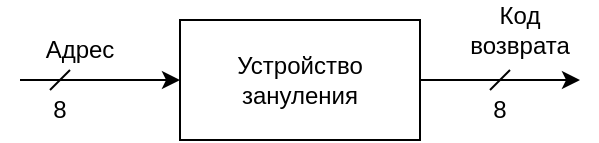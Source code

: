 <mxfile version="15.8.4" type="device" pages="7"><diagram id="CQ7lxzzrIQH8Kb1xWuJo" name="Page-1"><mxGraphModel dx="395" dy="217" grid="1" gridSize="10" guides="1" tooltips="1" connect="1" arrows="1" fold="1" page="1" pageScale="1" pageWidth="827" pageHeight="1169" math="0" shadow="0"><root><mxCell id="0"/><mxCell id="1" parent="0"/><mxCell id="DUOaz0lZSgxdNAwad3Yw-46" value="" style="endArrow=none;html=1;rounded=0;" edge="1" parent="1"><mxGeometry width="50" height="50" relative="1" as="geometry"><mxPoint x="105" y="95" as="sourcePoint"/><mxPoint x="115" y="85" as="targetPoint"/></mxGeometry></mxCell><mxCell id="DUOaz0lZSgxdNAwad3Yw-47" value="&lt;div&gt;Устройство&lt;/div&gt;&lt;div&gt;зануления&lt;br&gt;&lt;/div&gt;" style="rounded=0;whiteSpace=wrap;html=1;" vertex="1" parent="1"><mxGeometry x="170" y="60" width="120" height="60" as="geometry"/></mxCell><mxCell id="DUOaz0lZSgxdNAwad3Yw-48" value="" style="endArrow=classic;html=1;rounded=0;" edge="1" parent="1" target="DUOaz0lZSgxdNAwad3Yw-47"><mxGeometry width="50" height="50" relative="1" as="geometry"><mxPoint x="90" y="90" as="sourcePoint"/><mxPoint x="330" y="265" as="targetPoint"/></mxGeometry></mxCell><mxCell id="DUOaz0lZSgxdNAwad3Yw-49" value="Адрес" style="text;html=1;strokeColor=none;fillColor=none;align=center;verticalAlign=middle;whiteSpace=wrap;rounded=0;" vertex="1" parent="1"><mxGeometry x="90" y="60" width="60" height="30" as="geometry"/></mxCell><mxCell id="DUOaz0lZSgxdNAwad3Yw-50" value="" style="endArrow=classic;html=1;rounded=0;" edge="1" parent="1" source="DUOaz0lZSgxdNAwad3Yw-47"><mxGeometry width="50" height="50" relative="1" as="geometry"><mxPoint x="100" y="100" as="sourcePoint"/><mxPoint x="370" y="90" as="targetPoint"/></mxGeometry></mxCell><mxCell id="DUOaz0lZSgxdNAwad3Yw-51" value="Код возврата" style="text;html=1;strokeColor=none;fillColor=none;align=center;verticalAlign=middle;whiteSpace=wrap;rounded=0;" vertex="1" parent="1"><mxGeometry x="310" y="50" width="60" height="30" as="geometry"/></mxCell><mxCell id="DUOaz0lZSgxdNAwad3Yw-52" value="8" style="text;html=1;strokeColor=none;fillColor=none;align=center;verticalAlign=middle;whiteSpace=wrap;rounded=0;" vertex="1" parent="1"><mxGeometry x="80" y="90" width="60" height="30" as="geometry"/></mxCell><mxCell id="DUOaz0lZSgxdNAwad3Yw-53" value="8" style="text;html=1;strokeColor=none;fillColor=none;align=center;verticalAlign=middle;whiteSpace=wrap;rounded=0;" vertex="1" parent="1"><mxGeometry x="300" y="90" width="60" height="30" as="geometry"/></mxCell><mxCell id="DUOaz0lZSgxdNAwad3Yw-55" value="" style="endArrow=none;html=1;rounded=0;" edge="1" parent="1"><mxGeometry width="50" height="50" relative="1" as="geometry"><mxPoint x="325" y="95" as="sourcePoint"/><mxPoint x="335" y="85" as="targetPoint"/></mxGeometry></mxCell></root></mxGraphModel></diagram><diagram name="Page-2" id="KDxPiF8kJfuS6aR-FEz6"><mxGraphModel dx="1038" dy="571" grid="0" gridSize="10" guides="1" tooltips="1" connect="1" arrows="1" fold="1" page="0" pageScale="1" pageWidth="827" pageHeight="1169" math="0" shadow="0"><root><mxCell id="OkA-YcV-AUq1NFQNP1qu-0"/><mxCell id="OkA-YcV-AUq1NFQNP1qu-1" parent="OkA-YcV-AUq1NFQNP1qu-0"/><mxCell id="SLNT3M5UzVU8fV_Iu7f9-0" value="A" style="rounded=0;whiteSpace=wrap;html=1;" parent="OkA-YcV-AUq1NFQNP1qu-1" vertex="1"><mxGeometry x="220" y="210" width="140" height="40" as="geometry"/></mxCell><mxCell id="SLNT3M5UzVU8fV_Iu7f9-1" value="B" style="rounded=0;whiteSpace=wrap;html=1;" parent="OkA-YcV-AUq1NFQNP1qu-1" vertex="1"><mxGeometry x="450" y="210" width="140" height="40" as="geometry"/></mxCell><mxCell id="SLNT3M5UzVU8fV_Iu7f9-2" value="Регистр А (множимое)" style="text;html=1;align=center;verticalAlign=middle;resizable=0;points=[];autosize=1;strokeColor=none;fillColor=none;" parent="OkA-YcV-AUq1NFQNP1qu-1" vertex="1"><mxGeometry x="226" y="183" width="134" height="18" as="geometry"/></mxCell><mxCell id="SLNT3M5UzVU8fV_Iu7f9-4" value="Регистр В (множитель)" style="text;html=1;align=center;verticalAlign=middle;resizable=0;points=[];autosize=1;strokeColor=none;fillColor=none;" parent="OkA-YcV-AUq1NFQNP1qu-1" vertex="1"><mxGeometry x="451.5" y="179" width="137" height="18" as="geometry"/></mxCell><mxCell id="SLNT3M5UzVU8fV_Iu7f9-5" value="Блок обработки" style="rounded=0;whiteSpace=wrap;html=1;" parent="OkA-YcV-AUq1NFQNP1qu-1" vertex="1"><mxGeometry x="330" y="320" width="140" height="40" as="geometry"/></mxCell><mxCell id="SLNT3M5UzVU8fV_Iu7f9-6" value="Умножитель" style="rounded=0;whiteSpace=wrap;html=1;" parent="OkA-YcV-AUq1NFQNP1qu-1" vertex="1"><mxGeometry x="330" y="410" width="140" height="40" as="geometry"/></mxCell><mxCell id="SLNT3M5UzVU8fV_Iu7f9-7" value="С" style="rounded=0;whiteSpace=wrap;html=1;" parent="OkA-YcV-AUq1NFQNP1qu-1" vertex="1"><mxGeometry x="330" y="500" width="140" height="40" as="geometry"/></mxCell><mxCell id="SLNT3M5UzVU8fV_Iu7f9-8" value="Регистр С" style="text;html=1;align=center;verticalAlign=middle;resizable=0;points=[];autosize=1;strokeColor=none;fillColor=none;" parent="OkA-YcV-AUq1NFQNP1qu-1" vertex="1"><mxGeometry x="365" y="549" width="70" height="20" as="geometry"/></mxCell><mxCell id="SLNT3M5UzVU8fV_Iu7f9-9" value="" style="endArrow=classic;html=1;rounded=0;entryX=0.25;entryY=0;entryDx=0;entryDy=0;exitX=0.5;exitY=1;exitDx=0;exitDy=0;edgeStyle=orthogonalEdgeStyle;" parent="OkA-YcV-AUq1NFQNP1qu-1" source="SLNT3M5UzVU8fV_Iu7f9-0" target="SLNT3M5UzVU8fV_Iu7f9-5" edge="1"><mxGeometry width="50" height="50" relative="1" as="geometry"><mxPoint x="390" y="360" as="sourcePoint"/><mxPoint x="440" y="310" as="targetPoint"/></mxGeometry></mxCell><mxCell id="SLNT3M5UzVU8fV_Iu7f9-10" value="" style="endArrow=classic;html=1;rounded=0;entryX=0.75;entryY=0;entryDx=0;entryDy=0;exitX=0.5;exitY=1;exitDx=0;exitDy=0;edgeStyle=orthogonalEdgeStyle;" parent="OkA-YcV-AUq1NFQNP1qu-1" source="SLNT3M5UzVU8fV_Iu7f9-1" target="SLNT3M5UzVU8fV_Iu7f9-5" edge="1"><mxGeometry width="50" height="50" relative="1" as="geometry"><mxPoint x="300" y="260" as="sourcePoint"/><mxPoint x="375" y="330" as="targetPoint"/></mxGeometry></mxCell><mxCell id="SLNT3M5UzVU8fV_Iu7f9-11" value="" style="endArrow=classic;html=1;rounded=0;entryX=0.25;entryY=0;entryDx=0;entryDy=0;exitX=0.25;exitY=1;exitDx=0;exitDy=0;" parent="OkA-YcV-AUq1NFQNP1qu-1" source="SLNT3M5UzVU8fV_Iu7f9-5" target="SLNT3M5UzVU8fV_Iu7f9-6" edge="1"><mxGeometry width="50" height="50" relative="1" as="geometry"><mxPoint x="390" y="360" as="sourcePoint"/><mxPoint x="440" y="310" as="targetPoint"/></mxGeometry></mxCell><mxCell id="SLNT3M5UzVU8fV_Iu7f9-12" value="" style="endArrow=classic;html=1;rounded=0;entryX=0.75;entryY=0;entryDx=0;entryDy=0;exitX=0.75;exitY=1;exitDx=0;exitDy=0;" parent="OkA-YcV-AUq1NFQNP1qu-1" source="SLNT3M5UzVU8fV_Iu7f9-5" target="SLNT3M5UzVU8fV_Iu7f9-6" edge="1"><mxGeometry width="50" height="50" relative="1" as="geometry"><mxPoint x="375" y="370" as="sourcePoint"/><mxPoint x="375" y="420" as="targetPoint"/></mxGeometry></mxCell><mxCell id="SLNT3M5UzVU8fV_Iu7f9-13" value="" style="endArrow=classic;html=1;rounded=0;entryX=0.5;entryY=0;entryDx=0;entryDy=0;exitX=0.5;exitY=1;exitDx=0;exitDy=0;" parent="OkA-YcV-AUq1NFQNP1qu-1" source="SLNT3M5UzVU8fV_Iu7f9-6" target="SLNT3M5UzVU8fV_Iu7f9-7" edge="1"><mxGeometry width="50" height="50" relative="1" as="geometry"><mxPoint x="390" y="360" as="sourcePoint"/><mxPoint x="440" y="310" as="targetPoint"/></mxGeometry></mxCell><mxCell id="H9PpKCQHnyGczCi-_ASy-0" value="" style="endArrow=none;html=1;rounded=0;" edge="1" parent="OkA-YcV-AUq1NFQNP1qu-1"><mxGeometry width="50" height="50" relative="1" as="geometry"><mxPoint x="302" y="275" as="sourcePoint"/><mxPoint x="278" y="265" as="targetPoint"/></mxGeometry></mxCell><mxCell id="H9PpKCQHnyGczCi-_ASy-1" value="" style="endArrow=none;html=1;rounded=0;" edge="1" parent="OkA-YcV-AUq1NFQNP1qu-1"><mxGeometry width="50" height="50" relative="1" as="geometry"><mxPoint x="532" y="276" as="sourcePoint"/><mxPoint x="508" y="266" as="targetPoint"/></mxGeometry></mxCell><mxCell id="H9PpKCQHnyGczCi-_ASy-2" value="" style="endArrow=none;html=1;rounded=0;" edge="1" parent="OkA-YcV-AUq1NFQNP1qu-1"><mxGeometry width="50" height="50" relative="1" as="geometry"><mxPoint x="448" y="384" as="sourcePoint"/><mxPoint x="424" y="374" as="targetPoint"/></mxGeometry></mxCell><mxCell id="H9PpKCQHnyGczCi-_ASy-3" value="" style="endArrow=none;html=1;rounded=0;" edge="1" parent="OkA-YcV-AUq1NFQNP1qu-1"><mxGeometry width="50" height="50" relative="1" as="geometry"><mxPoint x="375" y="385" as="sourcePoint"/><mxPoint x="351" y="375" as="targetPoint"/></mxGeometry></mxCell><mxCell id="H9PpKCQHnyGczCi-_ASy-4" value="" style="endArrow=none;html=1;rounded=0;" edge="1" parent="OkA-YcV-AUq1NFQNP1qu-1"><mxGeometry width="50" height="50" relative="1" as="geometry"><mxPoint x="412" y="476" as="sourcePoint"/><mxPoint x="388" y="466" as="targetPoint"/></mxGeometry></mxCell></root></mxGraphModel></diagram><diagram name="Page-3" id="c-UVImJ8SjIVLHCwpsce"><mxGraphModel dx="1038" dy="571" grid="1" gridSize="10" guides="1" tooltips="1" connect="1" arrows="1" fold="1" page="1" pageScale="1" pageWidth="827" pageHeight="1169" math="0" shadow="0"><root><mxCell id="pzPN_qaqVzGBgNuWhkKK-0"/><mxCell id="pzPN_qaqVzGBgNuWhkKK-1" parent="pzPN_qaqVzGBgNuWhkKK-0"/><mxCell id="j54KU3MbUtO0aiyKCY-j-7" value="" style="endArrow=none;html=1;rounded=0;entryX=0.5;entryY=1;entryDx=0;entryDy=0;exitX=0.5;exitY=0;exitDx=0;exitDy=0;" parent="pzPN_qaqVzGBgNuWhkKK-1" source="j54KU3MbUtO0aiyKCY-j-6" target="j54KU3MbUtO0aiyKCY-j-0" edge="1"><mxGeometry width="50" height="50" relative="1" as="geometry"><mxPoint x="460" y="480" as="sourcePoint"/><mxPoint x="510" y="430" as="targetPoint"/></mxGeometry></mxCell><mxCell id="j54KU3MbUtO0aiyKCY-j-0" value="Начало" style="rounded=1;whiteSpace=wrap;html=1;arcSize=50;" parent="pzPN_qaqVzGBgNuWhkKK-1" vertex="1"><mxGeometry x="430" y="220" width="120" height="60" as="geometry"/></mxCell><mxCell id="j54KU3MbUtO0aiyKCY-j-1" value="A, B" style="shape=parallelogram;perimeter=parallelogramPerimeter;whiteSpace=wrap;html=1;fixedSize=1;" parent="pzPN_qaqVzGBgNuWhkKK-1" vertex="1"><mxGeometry x="430" y="310" width="120" height="40" as="geometry"/></mxCell><mxCell id="j54KU3MbUtO0aiyKCY-j-2" value="Умножение А на В" style="shape=process;whiteSpace=wrap;html=1;backgroundOutline=1;" parent="pzPN_qaqVzGBgNuWhkKK-1" vertex="1"><mxGeometry x="430" y="390" width="120" height="50" as="geometry"/></mxCell><mxCell id="j54KU3MbUtO0aiyKCY-j-4" value="Запись результата в C" style="rounded=0;whiteSpace=wrap;html=1;" parent="pzPN_qaqVzGBgNuWhkKK-1" vertex="1"><mxGeometry x="430" y="470" width="120" height="50" as="geometry"/></mxCell><mxCell id="j54KU3MbUtO0aiyKCY-j-6" value="Конец" style="rounded=1;whiteSpace=wrap;html=1;arcSize=50;" parent="pzPN_qaqVzGBgNuWhkKK-1" vertex="1"><mxGeometry x="430" y="550" width="120" height="60" as="geometry"/></mxCell></root></mxGraphModel></diagram><diagram name="Page-4" id="cWLluO1nnT_5FD-dWpCl"><mxGraphModel dx="1038" dy="513" grid="0" gridSize="10" guides="1" tooltips="1" connect="1" arrows="1" fold="1" page="0" pageScale="1" pageWidth="827" pageHeight="1169" math="0" shadow="0"><root><mxCell id="5ATDzsKnBZCDrraz4Czl-0"/><mxCell id="5ATDzsKnBZCDrraz4Czl-1" parent="5ATDzsKnBZCDrraz4Czl-0"/><mxCell id="BjKdnBf3SI4Wl4q8m8Hf-28" value="" style="endArrow=none;html=1;rounded=0;entryX=0.5;entryY=0;entryDx=0;entryDy=0;exitX=0.5;exitY=1;exitDx=0;exitDy=0;" parent="5ATDzsKnBZCDrraz4Czl-1" source="BjKdnBf3SI4Wl4q8m8Hf-1" target="BjKdnBf3SI4Wl4q8m8Hf-25" edge="1"><mxGeometry width="50" height="50" relative="1" as="geometry"><mxPoint x="340" y="510" as="sourcePoint"/><mxPoint x="390" y="460" as="targetPoint"/></mxGeometry></mxCell><mxCell id="BjKdnBf3SI4Wl4q8m8Hf-27" value="" style="endArrow=classic;html=1;rounded=0;entryX=0;entryY=0.5;entryDx=0;entryDy=0;" parent="5ATDzsKnBZCDrraz4Czl-1" target="BjKdnBf3SI4Wl4q8m8Hf-25" edge="1"><mxGeometry width="50" height="50" relative="1" as="geometry"><mxPoint x="480" y="1150" as="sourcePoint"/><mxPoint x="390" y="1160" as="targetPoint"/><Array as="points"><mxPoint x="480" y="1320"/><mxPoint x="200" y="1320"/><mxPoint x="200" y="760"/></Array></mxGeometry></mxCell><mxCell id="BjKdnBf3SI4Wl4q8m8Hf-1" value="Начало" style="rounded=1;whiteSpace=wrap;html=1;arcSize=50;" parent="5ATDzsKnBZCDrraz4Czl-1" vertex="1"><mxGeometry x="430" y="220" width="120" height="60" as="geometry"/></mxCell><mxCell id="BjKdnBf3SI4Wl4q8m8Hf-2" value="M, Q" style="shape=parallelogram;perimeter=parallelogramPerimeter;whiteSpace=wrap;html=1;fixedSize=1;" parent="5ATDzsKnBZCDrraz4Czl-1" vertex="1"><mxGeometry x="430" y="310" width="120" height="40" as="geometry"/></mxCell><mxCell id="BjKdnBf3SI4Wl4q8m8Hf-6" value="Qn+1 = 0" style="rounded=0;whiteSpace=wrap;html=1;" parent="5ATDzsKnBZCDrraz4Czl-1" vertex="1"><mxGeometry x="430" y="584.5" width="120" height="50" as="geometry"/></mxCell><mxCell id="BjKdnBf3SI4Wl4q8m8Hf-7" value="count = 8" style="rounded=0;whiteSpace=wrap;html=1;" parent="5ATDzsKnBZCDrraz4Czl-1" vertex="1"><mxGeometry x="430" y="660" width="120" height="50" as="geometry"/></mxCell><mxCell id="BjKdnBf3SI4Wl4q8m8Hf-8" value="Qn == 0 &amp;amp;&amp;amp; Qn+1 == 1" style="rhombus;whiteSpace=wrap;html=1;" parent="5ATDzsKnBZCDrraz4Czl-1" vertex="1"><mxGeometry x="430" y="810" width="120" height="80" as="geometry"/></mxCell><mxCell id="BjKdnBf3SI4Wl4q8m8Hf-9" value="P = P + A" style="rounded=0;whiteSpace=wrap;html=1;" parent="5ATDzsKnBZCDrraz4Czl-1" vertex="1"><mxGeometry x="560" y="930" width="120" height="50" as="geometry"/></mxCell><mxCell id="BjKdnBf3SI4Wl4q8m8Hf-10" value="A = M" style="rounded=0;whiteSpace=wrap;html=1;" parent="5ATDzsKnBZCDrraz4Czl-1" vertex="1"><mxGeometry x="430" y="380" width="120" height="50" as="geometry"/></mxCell><mxCell id="BjKdnBf3SI4Wl4q8m8Hf-11" value="S = M'+1" style="rounded=0;whiteSpace=wrap;html=1;" parent="5ATDzsKnBZCDrraz4Czl-1" vertex="1"><mxGeometry x="430" y="450" width="120" height="50" as="geometry"/></mxCell><mxCell id="BjKdnBf3SI4Wl4q8m8Hf-12" value="P = Q" style="rounded=0;whiteSpace=wrap;html=1;" parent="5ATDzsKnBZCDrraz4Czl-1" vertex="1"><mxGeometry x="430" y="510" width="120" height="50" as="geometry"/></mxCell><mxCell id="BjKdnBf3SI4Wl4q8m8Hf-13" value="Qn == 1 &amp;amp;&amp;amp; Qn+1 == 1" style="rhombus;whiteSpace=wrap;html=1;" parent="5ATDzsKnBZCDrraz4Czl-1" vertex="1"><mxGeometry x="294" y="920" width="120" height="80" as="geometry"/></mxCell><mxCell id="BjKdnBf3SI4Wl4q8m8Hf-14" value="P = P + S" style="rounded=0;whiteSpace=wrap;html=1;" parent="5ATDzsKnBZCDrraz4Czl-1" vertex="1"><mxGeometry x="414" y="1040" width="120" height="50" as="geometry"/></mxCell><mxCell id="BjKdnBf3SI4Wl4q8m8Hf-15" value="" style="endArrow=none;html=1;rounded=0;edgeStyle=orthogonalEdgeStyle;entryX=0;entryY=0.5;entryDx=0;entryDy=0;exitX=0.5;exitY=0;exitDx=0;exitDy=0;" parent="5ATDzsKnBZCDrraz4Czl-1" source="BjKdnBf3SI4Wl4q8m8Hf-13" target="BjKdnBf3SI4Wl4q8m8Hf-8" edge="1"><mxGeometry width="50" height="50" relative="1" as="geometry"><mxPoint x="400" y="1040" as="sourcePoint"/><mxPoint x="450" y="990" as="targetPoint"/></mxGeometry></mxCell><mxCell id="BjKdnBf3SI4Wl4q8m8Hf-16" value="" style="endArrow=none;html=1;rounded=0;edgeStyle=orthogonalEdgeStyle;entryX=1;entryY=0.5;entryDx=0;entryDy=0;exitX=0.5;exitY=0;exitDx=0;exitDy=0;" parent="5ATDzsKnBZCDrraz4Czl-1" source="BjKdnBf3SI4Wl4q8m8Hf-9" target="BjKdnBf3SI4Wl4q8m8Hf-8" edge="1"><mxGeometry width="50" height="50" relative="1" as="geometry"><mxPoint x="364" y="930" as="sourcePoint"/><mxPoint x="440" y="860" as="targetPoint"/></mxGeometry></mxCell><mxCell id="BjKdnBf3SI4Wl4q8m8Hf-17" value="" style="endArrow=none;html=1;rounded=0;edgeStyle=orthogonalEdgeStyle;entryX=1;entryY=0.5;entryDx=0;entryDy=0;exitX=0.5;exitY=0;exitDx=0;exitDy=0;" parent="5ATDzsKnBZCDrraz4Czl-1" source="BjKdnBf3SI4Wl4q8m8Hf-14" target="BjKdnBf3SI4Wl4q8m8Hf-13" edge="1"><mxGeometry width="50" height="50" relative="1" as="geometry"><mxPoint x="364" y="930" as="sourcePoint"/><mxPoint x="440" y="860" as="targetPoint"/></mxGeometry></mxCell><mxCell id="BjKdnBf3SI4Wl4q8m8Hf-18" value="" style="endArrow=none;html=1;rounded=0;entryX=0;entryY=0.5;entryDx=0;entryDy=0;" parent="5ATDzsKnBZCDrraz4Czl-1" target="BjKdnBf3SI4Wl4q8m8Hf-13" edge="1"><mxGeometry width="50" height="50" relative="1" as="geometry"><mxPoint x="360" y="1130" as="sourcePoint"/><mxPoint x="450" y="1050" as="targetPoint"/><Array as="points"><mxPoint x="240" y="1130"/><mxPoint x="240" y="960"/></Array></mxGeometry></mxCell><mxCell id="BjKdnBf3SI4Wl4q8m8Hf-19" value="" style="endArrow=none;html=1;rounded=0;entryX=0.5;entryY=1;entryDx=0;entryDy=0;" parent="5ATDzsKnBZCDrraz4Czl-1" target="BjKdnBf3SI4Wl4q8m8Hf-14" edge="1"><mxGeometry width="50" height="50" relative="1" as="geometry"><mxPoint x="360" y="1130" as="sourcePoint"/><mxPoint x="450" y="1050" as="targetPoint"/><Array as="points"><mxPoint x="474" y="1130"/></Array></mxGeometry></mxCell><mxCell id="BjKdnBf3SI4Wl4q8m8Hf-22" value="" style="endArrow=none;html=1;rounded=0;entryX=0.5;entryY=1;entryDx=0;entryDy=0;" parent="5ATDzsKnBZCDrraz4Czl-1" target="BjKdnBf3SI4Wl4q8m8Hf-9" edge="1"><mxGeometry width="50" height="50" relative="1" as="geometry"><mxPoint x="360" y="1130" as="sourcePoint"/><mxPoint x="450" y="1050" as="targetPoint"/><Array as="points"><mxPoint x="360" y="1150"/><mxPoint x="620" y="1150"/></Array></mxGeometry></mxCell><mxCell id="BjKdnBf3SI4Wl4q8m8Hf-23" value="count--" style="rounded=0;whiteSpace=wrap;html=1;" parent="5ATDzsKnBZCDrraz4Czl-1" vertex="1"><mxGeometry x="420" y="1169" width="120" height="50" as="geometry"/></mxCell><mxCell id="BjKdnBf3SI4Wl4q8m8Hf-24" value="shift(p)" style="rounded=0;whiteSpace=wrap;html=1;" parent="5ATDzsKnBZCDrraz4Czl-1" vertex="1"><mxGeometry x="420" y="1240" width="120" height="50" as="geometry"/></mxCell><mxCell id="BjKdnBf3SI4Wl4q8m8Hf-25" value="count &amp;gt; 0" style="rhombus;whiteSpace=wrap;html=1;" parent="5ATDzsKnBZCDrraz4Czl-1" vertex="1"><mxGeometry x="430" y="720" width="120" height="80" as="geometry"/></mxCell><mxCell id="BjKdnBf3SI4Wl4q8m8Hf-26" value="" style="endArrow=none;html=1;rounded=0;entryX=0.5;entryY=1;entryDx=0;entryDy=0;exitX=0.5;exitY=0;exitDx=0;exitDy=0;" parent="5ATDzsKnBZCDrraz4Czl-1" source="BjKdnBf3SI4Wl4q8m8Hf-8" target="BjKdnBf3SI4Wl4q8m8Hf-25" edge="1"><mxGeometry width="50" height="50" relative="1" as="geometry"><mxPoint x="380" y="940" as="sourcePoint"/><mxPoint x="430" y="890" as="targetPoint"/></mxGeometry></mxCell><mxCell id="BjKdnBf3SI4Wl4q8m8Hf-29" value="" style="endArrow=none;html=1;rounded=0;entryX=1;entryY=0.5;entryDx=0;entryDy=0;" parent="5ATDzsKnBZCDrraz4Czl-1" target="BjKdnBf3SI4Wl4q8m8Hf-25" edge="1"><mxGeometry width="50" height="50" relative="1" as="geometry"><mxPoint x="480" y="1390" as="sourcePoint"/><mxPoint x="500" y="910" as="targetPoint"/><Array as="points"><mxPoint x="480" y="1350"/><mxPoint x="720" y="1350"/><mxPoint x="720" y="760"/></Array></mxGeometry></mxCell><mxCell id="BjKdnBf3SI4Wl4q8m8Hf-30" value="P" style="shape=parallelogram;perimeter=parallelogramPerimeter;whiteSpace=wrap;html=1;fixedSize=1;" parent="5ATDzsKnBZCDrraz4Czl-1" vertex="1"><mxGeometry x="420" y="1380" width="120" height="40" as="geometry"/></mxCell><mxCell id="BjKdnBf3SI4Wl4q8m8Hf-31" value="Конец" style="rounded=1;whiteSpace=wrap;html=1;arcSize=50;" parent="5ATDzsKnBZCDrraz4Czl-1" vertex="1"><mxGeometry x="420" y="1450" width="120" height="60" as="geometry"/></mxCell><mxCell id="BjKdnBf3SI4Wl4q8m8Hf-32" value="" style="endArrow=none;html=1;rounded=0;entryX=0.5;entryY=1;entryDx=0;entryDy=0;exitX=0.5;exitY=0;exitDx=0;exitDy=0;" parent="5ATDzsKnBZCDrraz4Czl-1" source="BjKdnBf3SI4Wl4q8m8Hf-31" target="BjKdnBf3SI4Wl4q8m8Hf-30" edge="1"><mxGeometry width="50" height="50" relative="1" as="geometry"><mxPoint x="410" y="1480" as="sourcePoint"/><mxPoint x="460" y="1430" as="targetPoint"/></mxGeometry></mxCell></root></mxGraphModel></diagram><diagram name="Page-5" id="c2Ee7VEUiWlBFmcEeuK5"><mxGraphModel dx="1038" dy="513" grid="1" gridSize="10" guides="1" tooltips="1" connect="1" arrows="1" fold="1" page="1" pageScale="1" pageWidth="827" pageHeight="1169" math="0" shadow="0"><root><mxCell id="jSt4Kjp3-xu_mCVp0-uS-0"/><mxCell id="jSt4Kjp3-xu_mCVp0-uS-1" parent="jSt4Kjp3-xu_mCVp0-uS-0"/><mxCell id="IQXwx4-vm3GTH5TRgfuU-0" value="" style="endArrow=none;html=1;rounded=0;entryX=0.5;entryY=0;entryDx=0;entryDy=0;exitX=0.5;exitY=1;exitDx=0;exitDy=0;" parent="jSt4Kjp3-xu_mCVp0-uS-1" source="IQXwx4-vm3GTH5TRgfuU-2" target="IQXwx4-vm3GTH5TRgfuU-21" edge="1"><mxGeometry width="50" height="50" relative="1" as="geometry"><mxPoint x="260" y="660" as="sourcePoint"/><mxPoint x="310" y="610" as="targetPoint"/></mxGeometry></mxCell><mxCell id="IQXwx4-vm3GTH5TRgfuU-1" value="" style="endArrow=classic;html=1;rounded=0;entryX=0;entryY=0.5;entryDx=0;entryDy=0;" parent="jSt4Kjp3-xu_mCVp0-uS-1" target="IQXwx4-vm3GTH5TRgfuU-21" edge="1"><mxGeometry width="50" height="50" relative="1" as="geometry"><mxPoint x="400" y="1300" as="sourcePoint"/><mxPoint x="310" y="1310" as="targetPoint"/><Array as="points"><mxPoint x="400" y="1470"/><mxPoint x="120" y="1470"/><mxPoint x="120" y="910"/></Array></mxGeometry></mxCell><mxCell id="IQXwx4-vm3GTH5TRgfuU-2" value="Начало" style="rounded=1;whiteSpace=wrap;html=1;arcSize=50;" parent="jSt4Kjp3-xu_mCVp0-uS-1" vertex="1"><mxGeometry x="350" y="320" width="120" height="60" as="geometry"/></mxCell><mxCell id="IQXwx4-vm3GTH5TRgfuU-3" value="M, Q" style="shape=parallelogram;perimeter=parallelogramPerimeter;whiteSpace=wrap;html=1;fixedSize=1;" parent="jSt4Kjp3-xu_mCVp0-uS-1" vertex="1"><mxGeometry x="350" y="401" width="120" height="40" as="geometry"/></mxCell><mxCell id="IQXwx4-vm3GTH5TRgfuU-4" value="Qn+1 = 0" style="rounded=0;whiteSpace=wrap;html=1;" parent="jSt4Kjp3-xu_mCVp0-uS-1" vertex="1"><mxGeometry x="350" y="710" width="120" height="50" as="geometry"/></mxCell><mxCell id="IQXwx4-vm3GTH5TRgfuU-5" value="count = 8" style="rounded=0;whiteSpace=wrap;html=1;" parent="jSt4Kjp3-xu_mCVp0-uS-1" vertex="1"><mxGeometry x="350" y="790" width="120" height="50" as="geometry"/></mxCell><mxCell id="IQXwx4-vm3GTH5TRgfuU-6" value="Qn == 0 &amp;amp;&amp;amp; Qn+1 == 1" style="rhombus;whiteSpace=wrap;html=1;" parent="jSt4Kjp3-xu_mCVp0-uS-1" vertex="1"><mxGeometry x="350" y="960" width="120" height="80" as="geometry"/></mxCell><mxCell id="IQXwx4-vm3GTH5TRgfuU-7" value="P = P + A" style="rounded=0;whiteSpace=wrap;html=1;" parent="jSt4Kjp3-xu_mCVp0-uS-1" vertex="1"><mxGeometry x="480" y="1080" width="120" height="50" as="geometry"/></mxCell><mxCell id="IQXwx4-vm3GTH5TRgfuU-8" value="A = M" style="rounded=0;whiteSpace=wrap;html=1;" parent="jSt4Kjp3-xu_mCVp0-uS-1" vertex="1"><mxGeometry x="350" y="468" width="120" height="50" as="geometry"/></mxCell><mxCell id="IQXwx4-vm3GTH5TRgfuU-9" value="S = M'+1" style="rounded=0;whiteSpace=wrap;html=1;" parent="jSt4Kjp3-xu_mCVp0-uS-1" vertex="1"><mxGeometry x="350" y="550" width="120" height="50" as="geometry"/></mxCell><mxCell id="IQXwx4-vm3GTH5TRgfuU-10" value="P = Q" style="rounded=0;whiteSpace=wrap;html=1;" parent="jSt4Kjp3-xu_mCVp0-uS-1" vertex="1"><mxGeometry x="350" y="630" width="120" height="50" as="geometry"/></mxCell><mxCell id="IQXwx4-vm3GTH5TRgfuU-11" value="Qn == 1 &amp;amp;&amp;amp; Qn+1 == 1" style="rhombus;whiteSpace=wrap;html=1;" parent="jSt4Kjp3-xu_mCVp0-uS-1" vertex="1"><mxGeometry x="214" y="1070" width="120" height="80" as="geometry"/></mxCell><mxCell id="IQXwx4-vm3GTH5TRgfuU-12" value="P = P + S" style="rounded=0;whiteSpace=wrap;html=1;" parent="jSt4Kjp3-xu_mCVp0-uS-1" vertex="1"><mxGeometry x="334" y="1190" width="120" height="50" as="geometry"/></mxCell><mxCell id="IQXwx4-vm3GTH5TRgfuU-13" value="" style="endArrow=none;html=1;rounded=0;edgeStyle=orthogonalEdgeStyle;entryX=0;entryY=0.5;entryDx=0;entryDy=0;exitX=0.5;exitY=0;exitDx=0;exitDy=0;" parent="jSt4Kjp3-xu_mCVp0-uS-1" source="IQXwx4-vm3GTH5TRgfuU-11" target="IQXwx4-vm3GTH5TRgfuU-6" edge="1"><mxGeometry width="50" height="50" relative="1" as="geometry"><mxPoint x="320" y="1190" as="sourcePoint"/><mxPoint x="370" y="1140" as="targetPoint"/></mxGeometry></mxCell><mxCell id="IQXwx4-vm3GTH5TRgfuU-14" value="" style="endArrow=none;html=1;rounded=0;edgeStyle=orthogonalEdgeStyle;entryX=1;entryY=0.5;entryDx=0;entryDy=0;exitX=0.5;exitY=0;exitDx=0;exitDy=0;" parent="jSt4Kjp3-xu_mCVp0-uS-1" source="IQXwx4-vm3GTH5TRgfuU-7" target="IQXwx4-vm3GTH5TRgfuU-6" edge="1"><mxGeometry width="50" height="50" relative="1" as="geometry"><mxPoint x="284" y="1080" as="sourcePoint"/><mxPoint x="360" y="1010" as="targetPoint"/></mxGeometry></mxCell><mxCell id="IQXwx4-vm3GTH5TRgfuU-15" value="" style="endArrow=none;html=1;rounded=0;edgeStyle=orthogonalEdgeStyle;entryX=1;entryY=0.5;entryDx=0;entryDy=0;exitX=0.5;exitY=0;exitDx=0;exitDy=0;" parent="jSt4Kjp3-xu_mCVp0-uS-1" source="IQXwx4-vm3GTH5TRgfuU-12" target="IQXwx4-vm3GTH5TRgfuU-11" edge="1"><mxGeometry width="50" height="50" relative="1" as="geometry"><mxPoint x="284" y="1080" as="sourcePoint"/><mxPoint x="360" y="1010" as="targetPoint"/></mxGeometry></mxCell><mxCell id="IQXwx4-vm3GTH5TRgfuU-16" value="" style="endArrow=none;html=1;rounded=0;entryX=0;entryY=0.5;entryDx=0;entryDy=0;" parent="jSt4Kjp3-xu_mCVp0-uS-1" target="IQXwx4-vm3GTH5TRgfuU-11" edge="1"><mxGeometry width="50" height="50" relative="1" as="geometry"><mxPoint x="280" y="1280" as="sourcePoint"/><mxPoint x="370" y="1200" as="targetPoint"/><Array as="points"><mxPoint x="160" y="1280"/><mxPoint x="160" y="1110"/></Array></mxGeometry></mxCell><mxCell id="IQXwx4-vm3GTH5TRgfuU-17" value="" style="endArrow=none;html=1;rounded=0;entryX=0.5;entryY=1;entryDx=0;entryDy=0;" parent="jSt4Kjp3-xu_mCVp0-uS-1" target="IQXwx4-vm3GTH5TRgfuU-12" edge="1"><mxGeometry width="50" height="50" relative="1" as="geometry"><mxPoint x="280" y="1280" as="sourcePoint"/><mxPoint x="370" y="1200" as="targetPoint"/><Array as="points"><mxPoint x="394" y="1280"/></Array></mxGeometry></mxCell><mxCell id="IQXwx4-vm3GTH5TRgfuU-18" value="" style="endArrow=none;html=1;rounded=0;entryX=0.5;entryY=1;entryDx=0;entryDy=0;" parent="jSt4Kjp3-xu_mCVp0-uS-1" target="IQXwx4-vm3GTH5TRgfuU-7" edge="1"><mxGeometry width="50" height="50" relative="1" as="geometry"><mxPoint x="280" y="1280" as="sourcePoint"/><mxPoint x="370" y="1200" as="targetPoint"/><Array as="points"><mxPoint x="280" y="1300"/><mxPoint x="540" y="1300"/></Array></mxGeometry></mxCell><mxCell id="IQXwx4-vm3GTH5TRgfuU-19" value="count--" style="rounded=0;whiteSpace=wrap;html=1;" parent="jSt4Kjp3-xu_mCVp0-uS-1" vertex="1"><mxGeometry x="340" y="1319" width="120" height="50" as="geometry"/></mxCell><mxCell id="IQXwx4-vm3GTH5TRgfuU-20" value="shift(p)" style="rounded=0;whiteSpace=wrap;html=1;" parent="jSt4Kjp3-xu_mCVp0-uS-1" vertex="1"><mxGeometry x="340" y="1390" width="120" height="50" as="geometry"/></mxCell><mxCell id="IQXwx4-vm3GTH5TRgfuU-21" value="count &amp;gt; 0" style="rhombus;whiteSpace=wrap;html=1;" parent="jSt4Kjp3-xu_mCVp0-uS-1" vertex="1"><mxGeometry x="350" y="870" width="120" height="80" as="geometry"/></mxCell><mxCell id="IQXwx4-vm3GTH5TRgfuU-22" value="" style="endArrow=none;html=1;rounded=0;entryX=0.5;entryY=1;entryDx=0;entryDy=0;exitX=0.5;exitY=0;exitDx=0;exitDy=0;" parent="jSt4Kjp3-xu_mCVp0-uS-1" source="IQXwx4-vm3GTH5TRgfuU-6" target="IQXwx4-vm3GTH5TRgfuU-21" edge="1"><mxGeometry width="50" height="50" relative="1" as="geometry"><mxPoint x="300" y="1090" as="sourcePoint"/><mxPoint x="350" y="1040" as="targetPoint"/></mxGeometry></mxCell><mxCell id="IQXwx4-vm3GTH5TRgfuU-23" value="" style="endArrow=none;html=1;rounded=0;entryX=1;entryY=0.5;entryDx=0;entryDy=0;" parent="jSt4Kjp3-xu_mCVp0-uS-1" target="IQXwx4-vm3GTH5TRgfuU-21" edge="1"><mxGeometry width="50" height="50" relative="1" as="geometry"><mxPoint x="400" y="1540" as="sourcePoint"/><mxPoint x="420" y="1060" as="targetPoint"/><Array as="points"><mxPoint x="400" y="1500"/><mxPoint x="640" y="1500"/><mxPoint x="640" y="910"/></Array></mxGeometry></mxCell><mxCell id="IQXwx4-vm3GTH5TRgfuU-24" value="P" style="shape=parallelogram;perimeter=parallelogramPerimeter;whiteSpace=wrap;html=1;fixedSize=1;" parent="jSt4Kjp3-xu_mCVp0-uS-1" vertex="1"><mxGeometry x="340" y="1530" width="120" height="40" as="geometry"/></mxCell><mxCell id="IQXwx4-vm3GTH5TRgfuU-25" value="Конец" style="rounded=1;whiteSpace=wrap;html=1;arcSize=50;" parent="jSt4Kjp3-xu_mCVp0-uS-1" vertex="1"><mxGeometry x="340" y="1600" width="120" height="60" as="geometry"/></mxCell><mxCell id="IQXwx4-vm3GTH5TRgfuU-26" value="" style="endArrow=none;html=1;rounded=0;entryX=0.5;entryY=1;entryDx=0;entryDy=0;exitX=0.5;exitY=0;exitDx=0;exitDy=0;" parent="jSt4Kjp3-xu_mCVp0-uS-1" source="IQXwx4-vm3GTH5TRgfuU-25" target="IQXwx4-vm3GTH5TRgfuU-24" edge="1"><mxGeometry width="50" height="50" relative="1" as="geometry"><mxPoint x="330" y="1630" as="sourcePoint"/><mxPoint x="380" y="1580" as="targetPoint"/></mxGeometry></mxCell><mxCell id="IQXwx4-vm3GTH5TRgfuU-27" value="y1" style="text;html=1;align=center;verticalAlign=middle;resizable=0;points=[];autosize=1;strokeColor=none;fillColor=none;" parent="jSt4Kjp3-xu_mCVp0-uS-1" vertex="1"><mxGeometry x="470" y="380" width="30" height="20" as="geometry"/></mxCell><mxCell id="IQXwx4-vm3GTH5TRgfuU-28" value="y2" style="text;html=1;align=center;verticalAlign=middle;resizable=0;points=[];autosize=1;strokeColor=none;fillColor=none;" parent="jSt4Kjp3-xu_mCVp0-uS-1" vertex="1"><mxGeometry x="470" y="432" width="30" height="20" as="geometry"/></mxCell><mxCell id="IQXwx4-vm3GTH5TRgfuU-29" value="y3" style="text;html=1;align=center;verticalAlign=middle;resizable=0;points=[];autosize=1;strokeColor=none;fillColor=none;" parent="jSt4Kjp3-xu_mCVp0-uS-1" vertex="1"><mxGeometry x="480" y="518" width="30" height="20" as="geometry"/></mxCell><mxCell id="IQXwx4-vm3GTH5TRgfuU-31" value="y4" style="text;html=1;align=center;verticalAlign=middle;resizable=0;points=[];autosize=1;strokeColor=none;fillColor=none;" parent="jSt4Kjp3-xu_mCVp0-uS-1" vertex="1"><mxGeometry x="480" y="600" width="30" height="20" as="geometry"/></mxCell><mxCell id="IQXwx4-vm3GTH5TRgfuU-32" value="y5" style="text;html=1;align=center;verticalAlign=middle;resizable=0;points=[];autosize=1;strokeColor=none;fillColor=none;" parent="jSt4Kjp3-xu_mCVp0-uS-1" vertex="1"><mxGeometry x="480" y="680" width="30" height="20" as="geometry"/></mxCell><mxCell id="IQXwx4-vm3GTH5TRgfuU-33" value="y6" style="text;html=1;align=center;verticalAlign=middle;resizable=0;points=[];autosize=1;strokeColor=none;fillColor=none;" parent="jSt4Kjp3-xu_mCVp0-uS-1" vertex="1"><mxGeometry x="480" y="760" width="30" height="20" as="geometry"/></mxCell><mxCell id="IQXwx4-vm3GTH5TRgfuU-34" value="y7" style="text;html=1;align=center;verticalAlign=middle;resizable=0;points=[];autosize=1;strokeColor=none;fillColor=none;" parent="jSt4Kjp3-xu_mCVp0-uS-1" vertex="1"><mxGeometry x="430" y="850" width="30" height="20" as="geometry"/></mxCell><mxCell id="IQXwx4-vm3GTH5TRgfuU-35" value="x1" style="text;html=1;align=center;verticalAlign=middle;resizable=0;points=[];autosize=1;strokeColor=none;fillColor=none;" parent="jSt4Kjp3-xu_mCVp0-uS-1" vertex="1"><mxGeometry x="454" y="940" width="30" height="20" as="geometry"/></mxCell><mxCell id="IQXwx4-vm3GTH5TRgfuU-36" value="x3" style="text;html=1;align=center;verticalAlign=middle;resizable=0;points=[];autosize=1;strokeColor=none;fillColor=none;" parent="jSt4Kjp3-xu_mCVp0-uS-1" vertex="1"><mxGeometry x="484" y="1010" width="30" height="20" as="geometry"/></mxCell><mxCell id="IQXwx4-vm3GTH5TRgfuU-37" value="x4" style="text;html=1;align=center;verticalAlign=middle;resizable=0;points=[];autosize=1;strokeColor=none;fillColor=none;" parent="jSt4Kjp3-xu_mCVp0-uS-1" vertex="1"><mxGeometry x="310" y="1010" width="30" height="20" as="geometry"/></mxCell><mxCell id="IQXwx4-vm3GTH5TRgfuU-39" value="y14" style="text;html=1;align=center;verticalAlign=middle;resizable=0;points=[];autosize=1;strokeColor=none;fillColor=none;" parent="jSt4Kjp3-xu_mCVp0-uS-1" vertex="1"><mxGeometry x="470" y="1310" width="30" height="20" as="geometry"/></mxCell><mxCell id="IQXwx4-vm3GTH5TRgfuU-40" value="y15" style="text;html=1;align=center;verticalAlign=middle;resizable=0;points=[];autosize=1;strokeColor=none;fillColor=none;" parent="jSt4Kjp3-xu_mCVp0-uS-1" vertex="1"><mxGeometry x="480" y="1370" width="30" height="20" as="geometry"/></mxCell><mxCell id="A_F4DUffzUt8wZWrLYkw-1" value="y16" style="text;html=1;align=center;verticalAlign=middle;resizable=0;points=[];autosize=1;strokeColor=none;fillColor=none;" vertex="1" parent="jSt4Kjp3-xu_mCVp0-uS-1"><mxGeometry x="430" y="1460" width="30" height="20" as="geometry"/></mxCell><mxCell id="A_F4DUffzUt8wZWrLYkw-2" value="y17" style="text;html=1;align=center;verticalAlign=middle;resizable=0;points=[];autosize=1;strokeColor=none;fillColor=none;" vertex="1" parent="jSt4Kjp3-xu_mCVp0-uS-1"><mxGeometry x="460" y="1580" width="30" height="20" as="geometry"/></mxCell><mxCell id="A_F4DUffzUt8wZWrLYkw-3" value="x2" style="text;html=1;align=center;verticalAlign=middle;resizable=0;points=[];autosize=1;strokeColor=none;fillColor=none;" vertex="1" parent="jSt4Kjp3-xu_mCVp0-uS-1"><mxGeometry x="500" y="880" width="30" height="20" as="geometry"/></mxCell><mxCell id="A_F4DUffzUt8wZWrLYkw-4" value="x5" style="text;html=1;align=center;verticalAlign=middle;resizable=0;points=[];autosize=1;strokeColor=none;fillColor=none;" vertex="1" parent="jSt4Kjp3-xu_mCVp0-uS-1"><mxGeometry x="334" y="1080" width="30" height="20" as="geometry"/></mxCell><mxCell id="A_F4DUffzUt8wZWrLYkw-5" value="x6" style="text;html=1;align=center;verticalAlign=middle;resizable=0;points=[];autosize=1;strokeColor=none;fillColor=none;" vertex="1" parent="jSt4Kjp3-xu_mCVp0-uS-1"><mxGeometry x="170" y="1080" width="30" height="20" as="geometry"/></mxCell><mxCell id="A_F4DUffzUt8wZWrLYkw-6" value="y13" style="text;html=1;align=center;verticalAlign=middle;resizable=0;points=[];autosize=1;strokeColor=none;fillColor=none;" vertex="1" parent="jSt4Kjp3-xu_mCVp0-uS-1"><mxGeometry x="240" y="1290" width="30" height="20" as="geometry"/></mxCell></root></mxGraphModel></diagram><diagram name="Page-6" id="ARPT8WdB0QIXN4VtSucX"><mxGraphModel dx="1265" dy="476" grid="0" gridSize="10" guides="1" tooltips="1" connect="1" arrows="1" fold="1" page="0" pageScale="1" pageWidth="827" pageHeight="1169" math="0" shadow="0"><root><mxCell id="foRraLJzAVJZ-N8e86DY-0"/><mxCell id="foRraLJzAVJZ-N8e86DY-1" parent="foRraLJzAVJZ-N8e86DY-0"/><mxCell id="foRraLJzAVJZ-N8e86DY-2" value="УЧ" style="rounded=0;whiteSpace=wrap;html=1;" parent="foRraLJzAVJZ-N8e86DY-1" vertex="1"><mxGeometry x="150" y="180" width="120" height="60" as="geometry"/></mxCell><mxCell id="foRraLJzAVJZ-N8e86DY-3" value="ОЧ" style="rounded=0;whiteSpace=wrap;html=1;" parent="foRraLJzAVJZ-N8e86DY-1" vertex="1"><mxGeometry x="360" y="180" width="120" height="60" as="geometry"/></mxCell><mxCell id="foRraLJzAVJZ-N8e86DY-4" value="" style="endArrow=classic;html=1;rounded=0;exitX=1;exitY=0.25;exitDx=0;exitDy=0;entryX=0;entryY=0.25;entryDx=0;entryDy=0;" parent="foRraLJzAVJZ-N8e86DY-1" source="foRraLJzAVJZ-N8e86DY-2" target="foRraLJzAVJZ-N8e86DY-3" edge="1"><mxGeometry width="50" height="50" relative="1" as="geometry"><mxPoint x="390" y="320" as="sourcePoint"/><mxPoint x="440" y="270" as="targetPoint"/></mxGeometry></mxCell><mxCell id="j281T41G3azfSREyLwTT-0" value="" style="endArrow=none;html=1;rounded=0;" edge="1" parent="foRraLJzAVJZ-N8e86DY-1"><mxGeometry width="50" height="50" relative="1" as="geometry"><mxPoint x="310" y="200" as="sourcePoint"/><mxPoint x="320" y="180" as="targetPoint"/></mxGeometry></mxCell><mxCell id="j281T41G3azfSREyLwTT-1" value="Сигналы &lt;br&gt;управления" style="text;html=1;align=center;verticalAlign=middle;resizable=0;points=[];autosize=1;strokeColor=none;fillColor=none;" vertex="1" parent="foRraLJzAVJZ-N8e86DY-1"><mxGeometry x="280" y="150" width="80" height="30" as="geometry"/></mxCell><mxCell id="j281T41G3azfSREyLwTT-2" value="" style="endArrow=classic;html=1;rounded=0;exitX=1;exitY=0.25;exitDx=0;exitDy=0;entryX=0;entryY=0.25;entryDx=0;entryDy=0;" edge="1" parent="foRraLJzAVJZ-N8e86DY-1"><mxGeometry width="50" height="50" relative="1" as="geometry"><mxPoint x="360" y="230" as="sourcePoint"/><mxPoint x="270" y="230" as="targetPoint"/></mxGeometry></mxCell><mxCell id="j281T41G3azfSREyLwTT-3" value="" style="endArrow=none;html=1;rounded=0;" edge="1" parent="foRraLJzAVJZ-N8e86DY-1"><mxGeometry width="50" height="50" relative="1" as="geometry"><mxPoint x="320" y="220" as="sourcePoint"/><mxPoint x="310" y="240" as="targetPoint"/></mxGeometry></mxCell><mxCell id="j281T41G3azfSREyLwTT-4" value="Осведомит.&lt;br&gt;сигналы" style="text;html=1;align=center;verticalAlign=middle;resizable=0;points=[];autosize=1;strokeColor=none;fillColor=none;" vertex="1" parent="foRraLJzAVJZ-N8e86DY-1"><mxGeometry x="280" y="250" width="80" height="30" as="geometry"/></mxCell><mxCell id="j281T41G3azfSREyLwTT-5" value="" style="endArrow=classic;html=1;rounded=0;exitX=1;exitY=0.25;exitDx=0;exitDy=0;entryX=0;entryY=0.25;entryDx=0;entryDy=0;" edge="1" parent="foRraLJzAVJZ-N8e86DY-1"><mxGeometry width="50" height="50" relative="1" as="geometry"><mxPoint x="60" y="210" as="sourcePoint"/><mxPoint x="150" y="210" as="targetPoint"/></mxGeometry></mxCell><mxCell id="j281T41G3azfSREyLwTT-6" value="" style="endArrow=none;html=1;rounded=0;" edge="1" parent="foRraLJzAVJZ-N8e86DY-1"><mxGeometry width="50" height="50" relative="1" as="geometry"><mxPoint x="100" y="220" as="sourcePoint"/><mxPoint x="110" y="200" as="targetPoint"/></mxGeometry></mxCell><mxCell id="j281T41G3azfSREyLwTT-7" value="" style="endArrow=classic;html=1;rounded=0;exitX=1;exitY=0.25;exitDx=0;exitDy=0;entryX=0;entryY=0.25;entryDx=0;entryDy=0;" edge="1" parent="foRraLJzAVJZ-N8e86DY-1"><mxGeometry width="50" height="50" relative="1" as="geometry"><mxPoint x="480" y="230" as="sourcePoint"/><mxPoint x="570" y="230" as="targetPoint"/></mxGeometry></mxCell><mxCell id="j281T41G3azfSREyLwTT-8" value="" style="endArrow=none;html=1;rounded=0;" edge="1" parent="foRraLJzAVJZ-N8e86DY-1"><mxGeometry width="50" height="50" relative="1" as="geometry"><mxPoint x="520" y="240" as="sourcePoint"/><mxPoint x="530" y="220" as="targetPoint"/></mxGeometry></mxCell><mxCell id="j281T41G3azfSREyLwTT-9" value="" style="endArrow=classic;html=1;rounded=0;exitX=1;exitY=0.25;exitDx=0;exitDy=0;entryX=0;entryY=0.25;entryDx=0;entryDy=0;" edge="1" parent="foRraLJzAVJZ-N8e86DY-1"><mxGeometry width="50" height="50" relative="1" as="geometry"><mxPoint x="570" y="210" as="sourcePoint"/><mxPoint x="480" y="210" as="targetPoint"/></mxGeometry></mxCell><mxCell id="j281T41G3azfSREyLwTT-10" value="" style="endArrow=none;html=1;rounded=0;" edge="1" parent="foRraLJzAVJZ-N8e86DY-1"><mxGeometry width="50" height="50" relative="1" as="geometry"><mxPoint x="530" y="200" as="sourcePoint"/><mxPoint x="520" y="220" as="targetPoint"/></mxGeometry></mxCell><mxCell id="j281T41G3azfSREyLwTT-11" value="" style="endArrow=classic;html=1;rounded=0;exitX=1;exitY=0.25;exitDx=0;exitDy=0;entryX=0;entryY=0.25;entryDx=0;entryDy=0;" edge="1" parent="foRraLJzAVJZ-N8e86DY-1"><mxGeometry width="50" height="50" relative="1" as="geometry"><mxPoint x="570" y="190" as="sourcePoint"/><mxPoint x="480" y="190" as="targetPoint"/></mxGeometry></mxCell><mxCell id="j281T41G3azfSREyLwTT-12" value="" style="endArrow=none;html=1;rounded=0;" edge="1" parent="foRraLJzAVJZ-N8e86DY-1"><mxGeometry width="50" height="50" relative="1" as="geometry"><mxPoint x="530" y="180" as="sourcePoint"/><mxPoint x="520" y="200" as="targetPoint"/></mxGeometry></mxCell><mxCell id="j281T41G3azfSREyLwTT-13" value="А" style="text;html=1;align=center;verticalAlign=middle;resizable=0;points=[];autosize=1;strokeColor=none;fillColor=none;" vertex="1" parent="foRraLJzAVJZ-N8e86DY-1"><mxGeometry x="570" y="180" width="20" height="20" as="geometry"/></mxCell><mxCell id="j281T41G3azfSREyLwTT-14" value="В" style="text;html=1;align=center;verticalAlign=middle;resizable=0;points=[];autosize=1;strokeColor=none;fillColor=none;" vertex="1" parent="foRraLJzAVJZ-N8e86DY-1"><mxGeometry x="570" y="200" width="20" height="20" as="geometry"/></mxCell><mxCell id="j281T41G3azfSREyLwTT-15" value="С" style="text;html=1;align=center;verticalAlign=middle;resizable=0;points=[];autosize=1;strokeColor=none;fillColor=none;" vertex="1" parent="foRraLJzAVJZ-N8e86DY-1"><mxGeometry x="570" y="220" width="20" height="20" as="geometry"/></mxCell><mxCell id="8TpUxEaBf7NgIA1FYax9-0" value="УЧ" style="rounded=0;whiteSpace=wrap;html=1;" vertex="1" parent="foRraLJzAVJZ-N8e86DY-1"><mxGeometry x="142" y="377" width="120" height="60" as="geometry"/></mxCell><mxCell id="8TpUxEaBf7NgIA1FYax9-1" value="ОЧ" style="rounded=0;whiteSpace=wrap;html=1;" vertex="1" parent="foRraLJzAVJZ-N8e86DY-1"><mxGeometry x="352" y="377" width="120" height="60" as="geometry"/></mxCell><mxCell id="8TpUxEaBf7NgIA1FYax9-2" value="" style="endArrow=classic;html=1;rounded=0;exitX=1;exitY=0.25;exitDx=0;exitDy=0;entryX=0;entryY=0.25;entryDx=0;entryDy=0;" edge="1" parent="foRraLJzAVJZ-N8e86DY-1" source="8TpUxEaBf7NgIA1FYax9-0" target="8TpUxEaBf7NgIA1FYax9-1"><mxGeometry width="50" height="50" relative="1" as="geometry"><mxPoint x="382" y="517" as="sourcePoint"/><mxPoint x="432" y="467" as="targetPoint"/></mxGeometry></mxCell><mxCell id="8TpUxEaBf7NgIA1FYax9-3" value="" style="endArrow=none;html=1;rounded=0;" edge="1" parent="foRraLJzAVJZ-N8e86DY-1"><mxGeometry width="50" height="50" relative="1" as="geometry"><mxPoint x="302" y="397" as="sourcePoint"/><mxPoint x="312" y="377" as="targetPoint"/></mxGeometry></mxCell><mxCell id="8TpUxEaBf7NgIA1FYax9-4" value="Сигналы &lt;br&gt;управления&lt;br&gt;Y[1:17]" style="text;html=1;align=center;verticalAlign=middle;resizable=0;points=[];autosize=1;strokeColor=none;fillColor=none;" vertex="1" parent="foRraLJzAVJZ-N8e86DY-1"><mxGeometry x="270" y="322" width="76" height="46" as="geometry"/></mxCell><mxCell id="8TpUxEaBf7NgIA1FYax9-5" value="" style="endArrow=classic;html=1;rounded=0;exitX=1;exitY=0.25;exitDx=0;exitDy=0;entryX=0;entryY=0.25;entryDx=0;entryDy=0;" edge="1" parent="foRraLJzAVJZ-N8e86DY-1"><mxGeometry width="50" height="50" relative="1" as="geometry"><mxPoint x="352" y="427" as="sourcePoint"/><mxPoint x="262" y="427" as="targetPoint"/></mxGeometry></mxCell><mxCell id="8TpUxEaBf7NgIA1FYax9-6" value="" style="endArrow=none;html=1;rounded=0;" edge="1" parent="foRraLJzAVJZ-N8e86DY-1"><mxGeometry width="50" height="50" relative="1" as="geometry"><mxPoint x="312" y="417" as="sourcePoint"/><mxPoint x="302" y="437" as="targetPoint"/></mxGeometry></mxCell><mxCell id="8TpUxEaBf7NgIA1FYax9-7" value="Осведомит.&lt;br&gt;сигналы&lt;br&gt;X[1:6]" style="text;html=1;align=center;verticalAlign=middle;resizable=0;points=[];autosize=1;strokeColor=none;fillColor=none;" vertex="1" parent="foRraLJzAVJZ-N8e86DY-1"><mxGeometry x="265" y="450" width="74" height="46" as="geometry"/></mxCell><mxCell id="8TpUxEaBf7NgIA1FYax9-8" value="" style="endArrow=classic;html=1;rounded=0;exitX=1;exitY=0.25;exitDx=0;exitDy=0;entryX=0;entryY=0.25;entryDx=0;entryDy=0;" edge="1" parent="foRraLJzAVJZ-N8e86DY-1"><mxGeometry width="50" height="50" relative="1" as="geometry"><mxPoint x="52" y="407" as="sourcePoint"/><mxPoint x="142" y="407" as="targetPoint"/></mxGeometry></mxCell><mxCell id="8TpUxEaBf7NgIA1FYax9-9" value="" style="endArrow=none;html=1;rounded=0;" edge="1" parent="foRraLJzAVJZ-N8e86DY-1"><mxGeometry width="50" height="50" relative="1" as="geometry"><mxPoint x="92" y="417" as="sourcePoint"/><mxPoint x="102" y="397" as="targetPoint"/></mxGeometry></mxCell><mxCell id="8TpUxEaBf7NgIA1FYax9-10" value="" style="endArrow=classic;html=1;rounded=0;exitX=1;exitY=0.25;exitDx=0;exitDy=0;entryX=0;entryY=0.25;entryDx=0;entryDy=0;" edge="1" parent="foRraLJzAVJZ-N8e86DY-1"><mxGeometry width="50" height="50" relative="1" as="geometry"><mxPoint x="472" y="427" as="sourcePoint"/><mxPoint x="562" y="427" as="targetPoint"/></mxGeometry></mxCell><mxCell id="8TpUxEaBf7NgIA1FYax9-11" value="" style="endArrow=none;html=1;rounded=0;" edge="1" parent="foRraLJzAVJZ-N8e86DY-1"><mxGeometry width="50" height="50" relative="1" as="geometry"><mxPoint x="512" y="437" as="sourcePoint"/><mxPoint x="522" y="417" as="targetPoint"/></mxGeometry></mxCell><mxCell id="8TpUxEaBf7NgIA1FYax9-12" value="" style="endArrow=classic;html=1;rounded=0;exitX=1;exitY=0.25;exitDx=0;exitDy=0;entryX=0;entryY=0.25;entryDx=0;entryDy=0;" edge="1" parent="foRraLJzAVJZ-N8e86DY-1"><mxGeometry width="50" height="50" relative="1" as="geometry"><mxPoint x="562" y="407" as="sourcePoint"/><mxPoint x="472" y="407" as="targetPoint"/></mxGeometry></mxCell><mxCell id="8TpUxEaBf7NgIA1FYax9-13" value="" style="endArrow=none;html=1;rounded=0;" edge="1" parent="foRraLJzAVJZ-N8e86DY-1"><mxGeometry width="50" height="50" relative="1" as="geometry"><mxPoint x="522" y="397" as="sourcePoint"/><mxPoint x="512" y="417" as="targetPoint"/></mxGeometry></mxCell><mxCell id="8TpUxEaBf7NgIA1FYax9-14" value="" style="endArrow=classic;html=1;rounded=0;exitX=1;exitY=0.25;exitDx=0;exitDy=0;entryX=0;entryY=0.25;entryDx=0;entryDy=0;" edge="1" parent="foRraLJzAVJZ-N8e86DY-1"><mxGeometry width="50" height="50" relative="1" as="geometry"><mxPoint x="562" y="387" as="sourcePoint"/><mxPoint x="472" y="387" as="targetPoint"/></mxGeometry></mxCell><mxCell id="8TpUxEaBf7NgIA1FYax9-15" value="" style="endArrow=none;html=1;rounded=0;" edge="1" parent="foRraLJzAVJZ-N8e86DY-1"><mxGeometry width="50" height="50" relative="1" as="geometry"><mxPoint x="522" y="377" as="sourcePoint"/><mxPoint x="512" y="397" as="targetPoint"/></mxGeometry></mxCell><mxCell id="8TpUxEaBf7NgIA1FYax9-16" value="А[0:8]" style="text;html=1;align=center;verticalAlign=middle;resizable=0;points=[];autosize=1;strokeColor=none;fillColor=none;" vertex="1" parent="foRraLJzAVJZ-N8e86DY-1"><mxGeometry x="562" y="377" width="41" height="18" as="geometry"/></mxCell><mxCell id="8TpUxEaBf7NgIA1FYax9-17" value="В[0:8]" style="text;html=1;align=center;verticalAlign=middle;resizable=0;points=[];autosize=1;strokeColor=none;fillColor=none;" vertex="1" parent="foRraLJzAVJZ-N8e86DY-1"><mxGeometry x="564" y="399" width="41" height="18" as="geometry"/></mxCell><mxCell id="8TpUxEaBf7NgIA1FYax9-18" value="С[0:16]" style="text;html=1;align=center;verticalAlign=middle;resizable=0;points=[];autosize=1;strokeColor=none;fillColor=none;" vertex="1" parent="foRraLJzAVJZ-N8e86DY-1"><mxGeometry x="562" y="421" width="48" height="18" as="geometry"/></mxCell><mxCell id="8TpUxEaBf7NgIA1FYax9-19" value="ГТИ" style="rounded=0;whiteSpace=wrap;html=1;" vertex="1" parent="foRraLJzAVJZ-N8e86DY-1"><mxGeometry x="-26" y="377" width="78" height="60" as="geometry"/></mxCell></root></mxGraphModel></diagram><diagram name="Page-7" id="1SfLmz9OAny4_VMxWa9O"><mxGraphModel dx="1265" dy="876" grid="0" gridSize="10" guides="1" tooltips="1" connect="1" arrows="1" fold="1" page="0" pageScale="1" pageWidth="827" pageHeight="1169" math="0" shadow="0"><root><mxCell id="kE3HehmoXtCMGzEx8HZF-0"/><mxCell id="kE3HehmoXtCMGzEx8HZF-1" parent="kE3HehmoXtCMGzEx8HZF-0"/><mxCell id="kE3HehmoXtCMGzEx8HZF-2" value="" style="shape=image;verticalLabelPosition=bottom;labelBackgroundColor=#ffffff;verticalAlign=top;aspect=fixed;imageAspect=0;image=https://studfile.net/html/2706/608/html_haUsnf3kxG.favO/htmlconvd-QVT_ji_html_cfb587a0c683e357.png;" vertex="1" parent="kE3HehmoXtCMGzEx8HZF-1"><mxGeometry x="-300.0" y="-110.0" width="520" height="241" as="geometry"/></mxCell><mxCell id="kE3HehmoXtCMGzEx8HZF-5" value="" style="endArrow=none;html=1;rounded=0;" edge="1" parent="kE3HehmoXtCMGzEx8HZF-1"><mxGeometry width="50" height="50" relative="1" as="geometry"><mxPoint x="220" y="280" as="sourcePoint"/><mxPoint x="280" y="280" as="targetPoint"/></mxGeometry></mxCell><mxCell id="kE3HehmoXtCMGzEx8HZF-6" value="" style="endArrow=none;html=1;rounded=0;" edge="1" parent="kE3HehmoXtCMGzEx8HZF-1"><mxGeometry width="50" height="50" relative="1" as="geometry"><mxPoint x="280" y="280" as="sourcePoint"/><mxPoint x="240" y="320" as="targetPoint"/></mxGeometry></mxCell><mxCell id="kE3HehmoXtCMGzEx8HZF-7" value="" style="endArrow=none;html=1;rounded=0;" edge="1" parent="kE3HehmoXtCMGzEx8HZF-1"><mxGeometry width="50" height="50" relative="1" as="geometry"><mxPoint x="160" y="320" as="sourcePoint"/><mxPoint x="240" y="320" as="targetPoint"/></mxGeometry></mxCell><mxCell id="kE3HehmoXtCMGzEx8HZF-9" value="" style="endArrow=none;html=1;rounded=0;" edge="1" parent="kE3HehmoXtCMGzEx8HZF-1"><mxGeometry width="50" height="50" relative="1" as="geometry"><mxPoint x="180" y="280" as="sourcePoint"/><mxPoint x="120" y="280" as="targetPoint"/></mxGeometry></mxCell><mxCell id="kE3HehmoXtCMGzEx8HZF-10" value="" style="endArrow=none;html=1;rounded=0;" edge="1" parent="kE3HehmoXtCMGzEx8HZF-1"><mxGeometry width="50" height="50" relative="1" as="geometry"><mxPoint x="120" y="280" as="sourcePoint"/><mxPoint x="160" y="320" as="targetPoint"/></mxGeometry></mxCell><mxCell id="kE3HehmoXtCMGzEx8HZF-12" value="" style="endArrow=none;html=1;rounded=0;" edge="1" parent="kE3HehmoXtCMGzEx8HZF-1"><mxGeometry width="50" height="50" relative="1" as="geometry"><mxPoint x="180" y="280" as="sourcePoint"/><mxPoint x="200" y="300" as="targetPoint"/></mxGeometry></mxCell><mxCell id="kE3HehmoXtCMGzEx8HZF-13" value="" style="endArrow=none;html=1;rounded=0;" edge="1" parent="kE3HehmoXtCMGzEx8HZF-1"><mxGeometry width="50" height="50" relative="1" as="geometry"><mxPoint x="200" y="300" as="sourcePoint"/><mxPoint x="220" y="280" as="targetPoint"/></mxGeometry></mxCell><mxCell id="kE3HehmoXtCMGzEx8HZF-14" value="сумматор" style="text;html=1;align=center;verticalAlign=middle;resizable=0;points=[];autosize=1;strokeColor=none;fillColor=none;" vertex="1" parent="kE3HehmoXtCMGzEx8HZF-1"><mxGeometry x="164" y="296" width="70" height="20" as="geometry"/></mxCell><mxCell id="kE3HehmoXtCMGzEx8HZF-15" value="n-1" style="rounded=0;whiteSpace=wrap;html=1;" vertex="1" parent="kE3HehmoXtCMGzEx8HZF-1"><mxGeometry y="400" width="40" height="30" as="geometry"/></mxCell><mxCell id="kE3HehmoXtCMGzEx8HZF-19" value="..." style="rounded=0;whiteSpace=wrap;html=1;" vertex="1" parent="kE3HehmoXtCMGzEx8HZF-1"><mxGeometry x="40" y="400" width="40" height="30" as="geometry"/></mxCell><mxCell id="kE3HehmoXtCMGzEx8HZF-20" value="1" style="rounded=0;whiteSpace=wrap;html=1;" vertex="1" parent="kE3HehmoXtCMGzEx8HZF-1"><mxGeometry x="80" y="400" width="40" height="30" as="geometry"/></mxCell><mxCell id="kE3HehmoXtCMGzEx8HZF-21" value="0" style="rounded=0;whiteSpace=wrap;html=1;" vertex="1" parent="kE3HehmoXtCMGzEx8HZF-1"><mxGeometry x="120" y="400" width="40" height="30" as="geometry"/></mxCell><mxCell id="kE3HehmoXtCMGzEx8HZF-22" value="n-1" style="rounded=0;whiteSpace=wrap;html=1;" vertex="1" parent="kE3HehmoXtCMGzEx8HZF-1"><mxGeometry x="200" y="400" width="40" height="30" as="geometry"/></mxCell><mxCell id="kE3HehmoXtCMGzEx8HZF-23" value="..." style="rounded=0;whiteSpace=wrap;html=1;" vertex="1" parent="kE3HehmoXtCMGzEx8HZF-1"><mxGeometry x="240" y="400" width="40" height="30" as="geometry"/></mxCell><mxCell id="kE3HehmoXtCMGzEx8HZF-24" value="1&amp;nbsp; &amp;nbsp; &amp;nbsp; &amp;nbsp; &amp;nbsp; 0" style="rounded=0;whiteSpace=wrap;html=1;" vertex="1" parent="kE3HehmoXtCMGzEx8HZF-1"><mxGeometry x="280" y="400" width="80" height="30" as="geometry"/></mxCell><mxCell id="kE3HehmoXtCMGzEx8HZF-26" value="" style="endArrow=none;html=1;rounded=0;entryX=1;entryY=0.5;entryDx=0;entryDy=0;exitX=0;exitY=0.5;exitDx=0;exitDy=0;" edge="1" parent="kE3HehmoXtCMGzEx8HZF-1" source="kE3HehmoXtCMGzEx8HZF-22" target="kE3HehmoXtCMGzEx8HZF-21"><mxGeometry width="50" height="50" relative="1" as="geometry"><mxPoint x="210" y="270" as="sourcePoint"/><mxPoint x="260" y="220" as="targetPoint"/></mxGeometry></mxCell><mxCell id="kE3HehmoXtCMGzEx8HZF-27" value="Q1" style="rounded=0;whiteSpace=wrap;html=1;" vertex="1" parent="kE3HehmoXtCMGzEx8HZF-1"><mxGeometry x="400" y="400" width="40" height="30" as="geometry"/></mxCell><mxCell id="kE3HehmoXtCMGzEx8HZF-28" value="Q0" style="rounded=0;whiteSpace=wrap;html=1;" vertex="1" parent="kE3HehmoXtCMGzEx8HZF-1"><mxGeometry x="440" y="400" width="40" height="30" as="geometry"/></mxCell><mxCell id="kE3HehmoXtCMGzEx8HZF-29" value="" style="endArrow=none;html=1;rounded=0;entryX=0;entryY=0.5;entryDx=0;entryDy=0;exitX=1;exitY=0.5;exitDx=0;exitDy=0;" edge="1" parent="kE3HehmoXtCMGzEx8HZF-1" source="kE3HehmoXtCMGzEx8HZF-24" target="kE3HehmoXtCMGzEx8HZF-27"><mxGeometry width="50" height="50" relative="1" as="geometry"><mxPoint x="210" y="350" as="sourcePoint"/><mxPoint x="260" y="300" as="targetPoint"/></mxGeometry></mxCell><mxCell id="kE3HehmoXtCMGzEx8HZF-30" value="" style="endArrow=classic;html=1;rounded=0;exitX=0.5;exitY=0;exitDx=0;exitDy=0;" edge="1" parent="kE3HehmoXtCMGzEx8HZF-1" source="kE3HehmoXtCMGzEx8HZF-27"><mxGeometry width="50" height="50" relative="1" as="geometry"><mxPoint x="210" y="270" as="sourcePoint"/><mxPoint x="270" y="310" as="targetPoint"/><Array as="points"><mxPoint x="420" y="310"/></Array></mxGeometry></mxCell><mxCell id="kE3HehmoXtCMGzEx8HZF-31" value="" style="endArrow=classic;html=1;rounded=0;exitX=0.5;exitY=0;exitDx=0;exitDy=0;" edge="1" parent="kE3HehmoXtCMGzEx8HZF-1" source="kE3HehmoXtCMGzEx8HZF-28"><mxGeometry width="50" height="50" relative="1" as="geometry"><mxPoint x="210" y="270" as="sourcePoint"/><mxPoint x="270" y="290" as="targetPoint"/><Array as="points"><mxPoint x="460" y="290"/></Array></mxGeometry></mxCell><mxCell id="kE3HehmoXtCMGzEx8HZF-32" value="" style="endArrow=classic;html=1;rounded=0;exitX=0.519;exitY=1.183;exitDx=0;exitDy=0;exitPerimeter=0;" edge="1" parent="kE3HehmoXtCMGzEx8HZF-1" source="kE3HehmoXtCMGzEx8HZF-14"><mxGeometry width="50" height="50" relative="1" as="geometry"><mxPoint x="200" y="350" as="sourcePoint"/><mxPoint x="80" y="390" as="targetPoint"/><Array as="points"><mxPoint x="200" y="340"/><mxPoint x="80" y="340"/></Array></mxGeometry></mxCell><mxCell id="kE3HehmoXtCMGzEx8HZF-33" value="" style="endArrow=classic;html=1;rounded=0;" edge="1" parent="kE3HehmoXtCMGzEx8HZF-1"><mxGeometry width="50" height="50" relative="1" as="geometry"><mxPoint x="80" y="440" as="sourcePoint"/><mxPoint x="140" y="280" as="targetPoint"/><Array as="points"><mxPoint x="80" y="460"/><mxPoint x="-40" y="460"/><mxPoint x="-40" y="240"/><mxPoint x="140" y="240"/></Array></mxGeometry></mxCell><mxCell id="kE3HehmoXtCMGzEx8HZF-34" value="n-1" style="rounded=0;whiteSpace=wrap;html=1;" vertex="1" parent="kE3HehmoXtCMGzEx8HZF-1"><mxGeometry x="160" y="160" width="40" height="30" as="geometry"/></mxCell><mxCell id="kE3HehmoXtCMGzEx8HZF-35" value="..." style="rounded=0;whiteSpace=wrap;html=1;" vertex="1" parent="kE3HehmoXtCMGzEx8HZF-1"><mxGeometry x="200" y="160" width="40" height="30" as="geometry"/></mxCell><mxCell id="kE3HehmoXtCMGzEx8HZF-36" value="1" style="rounded=0;whiteSpace=wrap;html=1;" vertex="1" parent="kE3HehmoXtCMGzEx8HZF-1"><mxGeometry x="240" y="160" width="40" height="30" as="geometry"/></mxCell><mxCell id="kE3HehmoXtCMGzEx8HZF-37" value="0" style="rounded=0;whiteSpace=wrap;html=1;" vertex="1" parent="kE3HehmoXtCMGzEx8HZF-1"><mxGeometry x="280" y="160" width="40" height="30" as="geometry"/></mxCell><mxCell id="kE3HehmoXtCMGzEx8HZF-38" value="" style="endArrow=classic;html=1;rounded=0;" edge="1" parent="kE3HehmoXtCMGzEx8HZF-1"><mxGeometry width="50" height="50" relative="1" as="geometry"><mxPoint x="240" y="200" as="sourcePoint"/><mxPoint x="240" y="280" as="targetPoint"/></mxGeometry></mxCell><mxCell id="kE3HehmoXtCMGzEx8HZF-39" value="Сч" style="whiteSpace=wrap;html=1;" vertex="1" parent="kE3HehmoXtCMGzEx8HZF-1"><mxGeometry x="360" y="210" width="40" height="30" as="geometry"/></mxCell><mxCell id="kE3HehmoXtCMGzEx8HZF-40" value="" style="endArrow=classic;html=1;rounded=0;entryX=0;entryY=0.5;entryDx=0;entryDy=0;" edge="1" parent="kE3HehmoXtCMGzEx8HZF-1" target="kE3HehmoXtCMGzEx8HZF-39"><mxGeometry width="50" height="50" relative="1" as="geometry"><mxPoint x="340" y="225" as="sourcePoint"/><mxPoint x="230" y="50" as="targetPoint"/></mxGeometry></mxCell><mxCell id="kE3HehmoXtCMGzEx8HZF-41" value="n" style="text;html=1;align=center;verticalAlign=middle;resizable=0;points=[];autosize=1;strokeColor=none;fillColor=none;" vertex="1" parent="kE3HehmoXtCMGzEx8HZF-1"><mxGeometry x="330" y="200" width="20" height="20" as="geometry"/></mxCell><mxCell id="kE3HehmoXtCMGzEx8HZF-42" value="" style="endArrow=classic;html=1;rounded=0;entryX=0;entryY=0.5;entryDx=0;entryDy=0;" edge="1" parent="kE3HehmoXtCMGzEx8HZF-1"><mxGeometry width="50" height="50" relative="1" as="geometry"><mxPoint x="420" y="224.58" as="sourcePoint"/><mxPoint x="400" y="224.58" as="targetPoint"/></mxGeometry></mxCell><mxCell id="kE3HehmoXtCMGzEx8HZF-43" value="-1" style="text;html=1;align=center;verticalAlign=middle;resizable=0;points=[];autosize=1;strokeColor=none;fillColor=none;" vertex="1" parent="kE3HehmoXtCMGzEx8HZF-1"><mxGeometry x="400" y="200" width="30" height="20" as="geometry"/></mxCell><mxCell id="kE3HehmoXtCMGzEx8HZF-44" value="счетчик" style="text;html=1;align=center;verticalAlign=middle;resizable=0;points=[];autosize=1;strokeColor=none;fillColor=none;" vertex="1" parent="kE3HehmoXtCMGzEx8HZF-1"><mxGeometry x="350" y="180" width="60" height="20" as="geometry"/></mxCell><mxCell id="kE3HehmoXtCMGzEx8HZF-45" value="" style="endArrow=classic;html=1;rounded=0;exitX=0.5;exitY=1;exitDx=0;exitDy=0;" edge="1" parent="kE3HehmoXtCMGzEx8HZF-1" source="kE3HehmoXtCMGzEx8HZF-39"><mxGeometry width="50" height="50" relative="1" as="geometry"><mxPoint x="180" y="200" as="sourcePoint"/><mxPoint x="600" y="270" as="targetPoint"/><Array as="points"><mxPoint x="380" y="270"/></Array></mxGeometry></mxCell><mxCell id="kE3HehmoXtCMGzEx8HZF-46" value="сигнал выхода их цикла при Сч = 0" style="text;html=1;align=center;verticalAlign=middle;resizable=0;points=[];autosize=1;strokeColor=none;fillColor=none;" vertex="1" parent="kE3HehmoXtCMGzEx8HZF-1"><mxGeometry x="382" y="243" width="210" height="20" as="geometry"/></mxCell><mxCell id="kE3HehmoXtCMGzEx8HZF-47" value="служебные разряды" style="text;html=1;align=center;verticalAlign=middle;resizable=0;points=[];autosize=1;strokeColor=none;fillColor=none;" vertex="1" parent="kE3HehmoXtCMGzEx8HZF-1"><mxGeometry x="382" y="440" width="130" height="20" as="geometry"/></mxCell><mxCell id="kE3HehmoXtCMGzEx8HZF-48" value="регистр R3 формирования младших&lt;br&gt;разрядов произведения" style="text;html=1;align=center;verticalAlign=middle;resizable=0;points=[];autosize=1;strokeColor=none;fillColor=none;" vertex="1" parent="kE3HehmoXtCMGzEx8HZF-1"><mxGeometry x="175" y="435" width="220" height="30" as="geometry"/></mxCell><mxCell id="kE3HehmoXtCMGzEx8HZF-49" value="регистр R2 формирования старших&lt;br&gt;разрядов произведения" style="text;html=1;align=center;verticalAlign=middle;resizable=0;points=[];autosize=1;strokeColor=none;fillColor=none;" vertex="1" parent="kE3HehmoXtCMGzEx8HZF-1"><mxGeometry x="-25" y="465" width="210" height="30" as="geometry"/></mxCell><mxCell id="kE3HehmoXtCMGzEx8HZF-50" value="регистр R1 множимого" style="text;html=1;align=center;verticalAlign=middle;resizable=0;points=[];autosize=1;strokeColor=none;fillColor=none;" vertex="1" parent="kE3HehmoXtCMGzEx8HZF-1"><mxGeometry x="165" y="131" width="140" height="20" as="geometry"/></mxCell></root></mxGraphModel></diagram></mxfile>